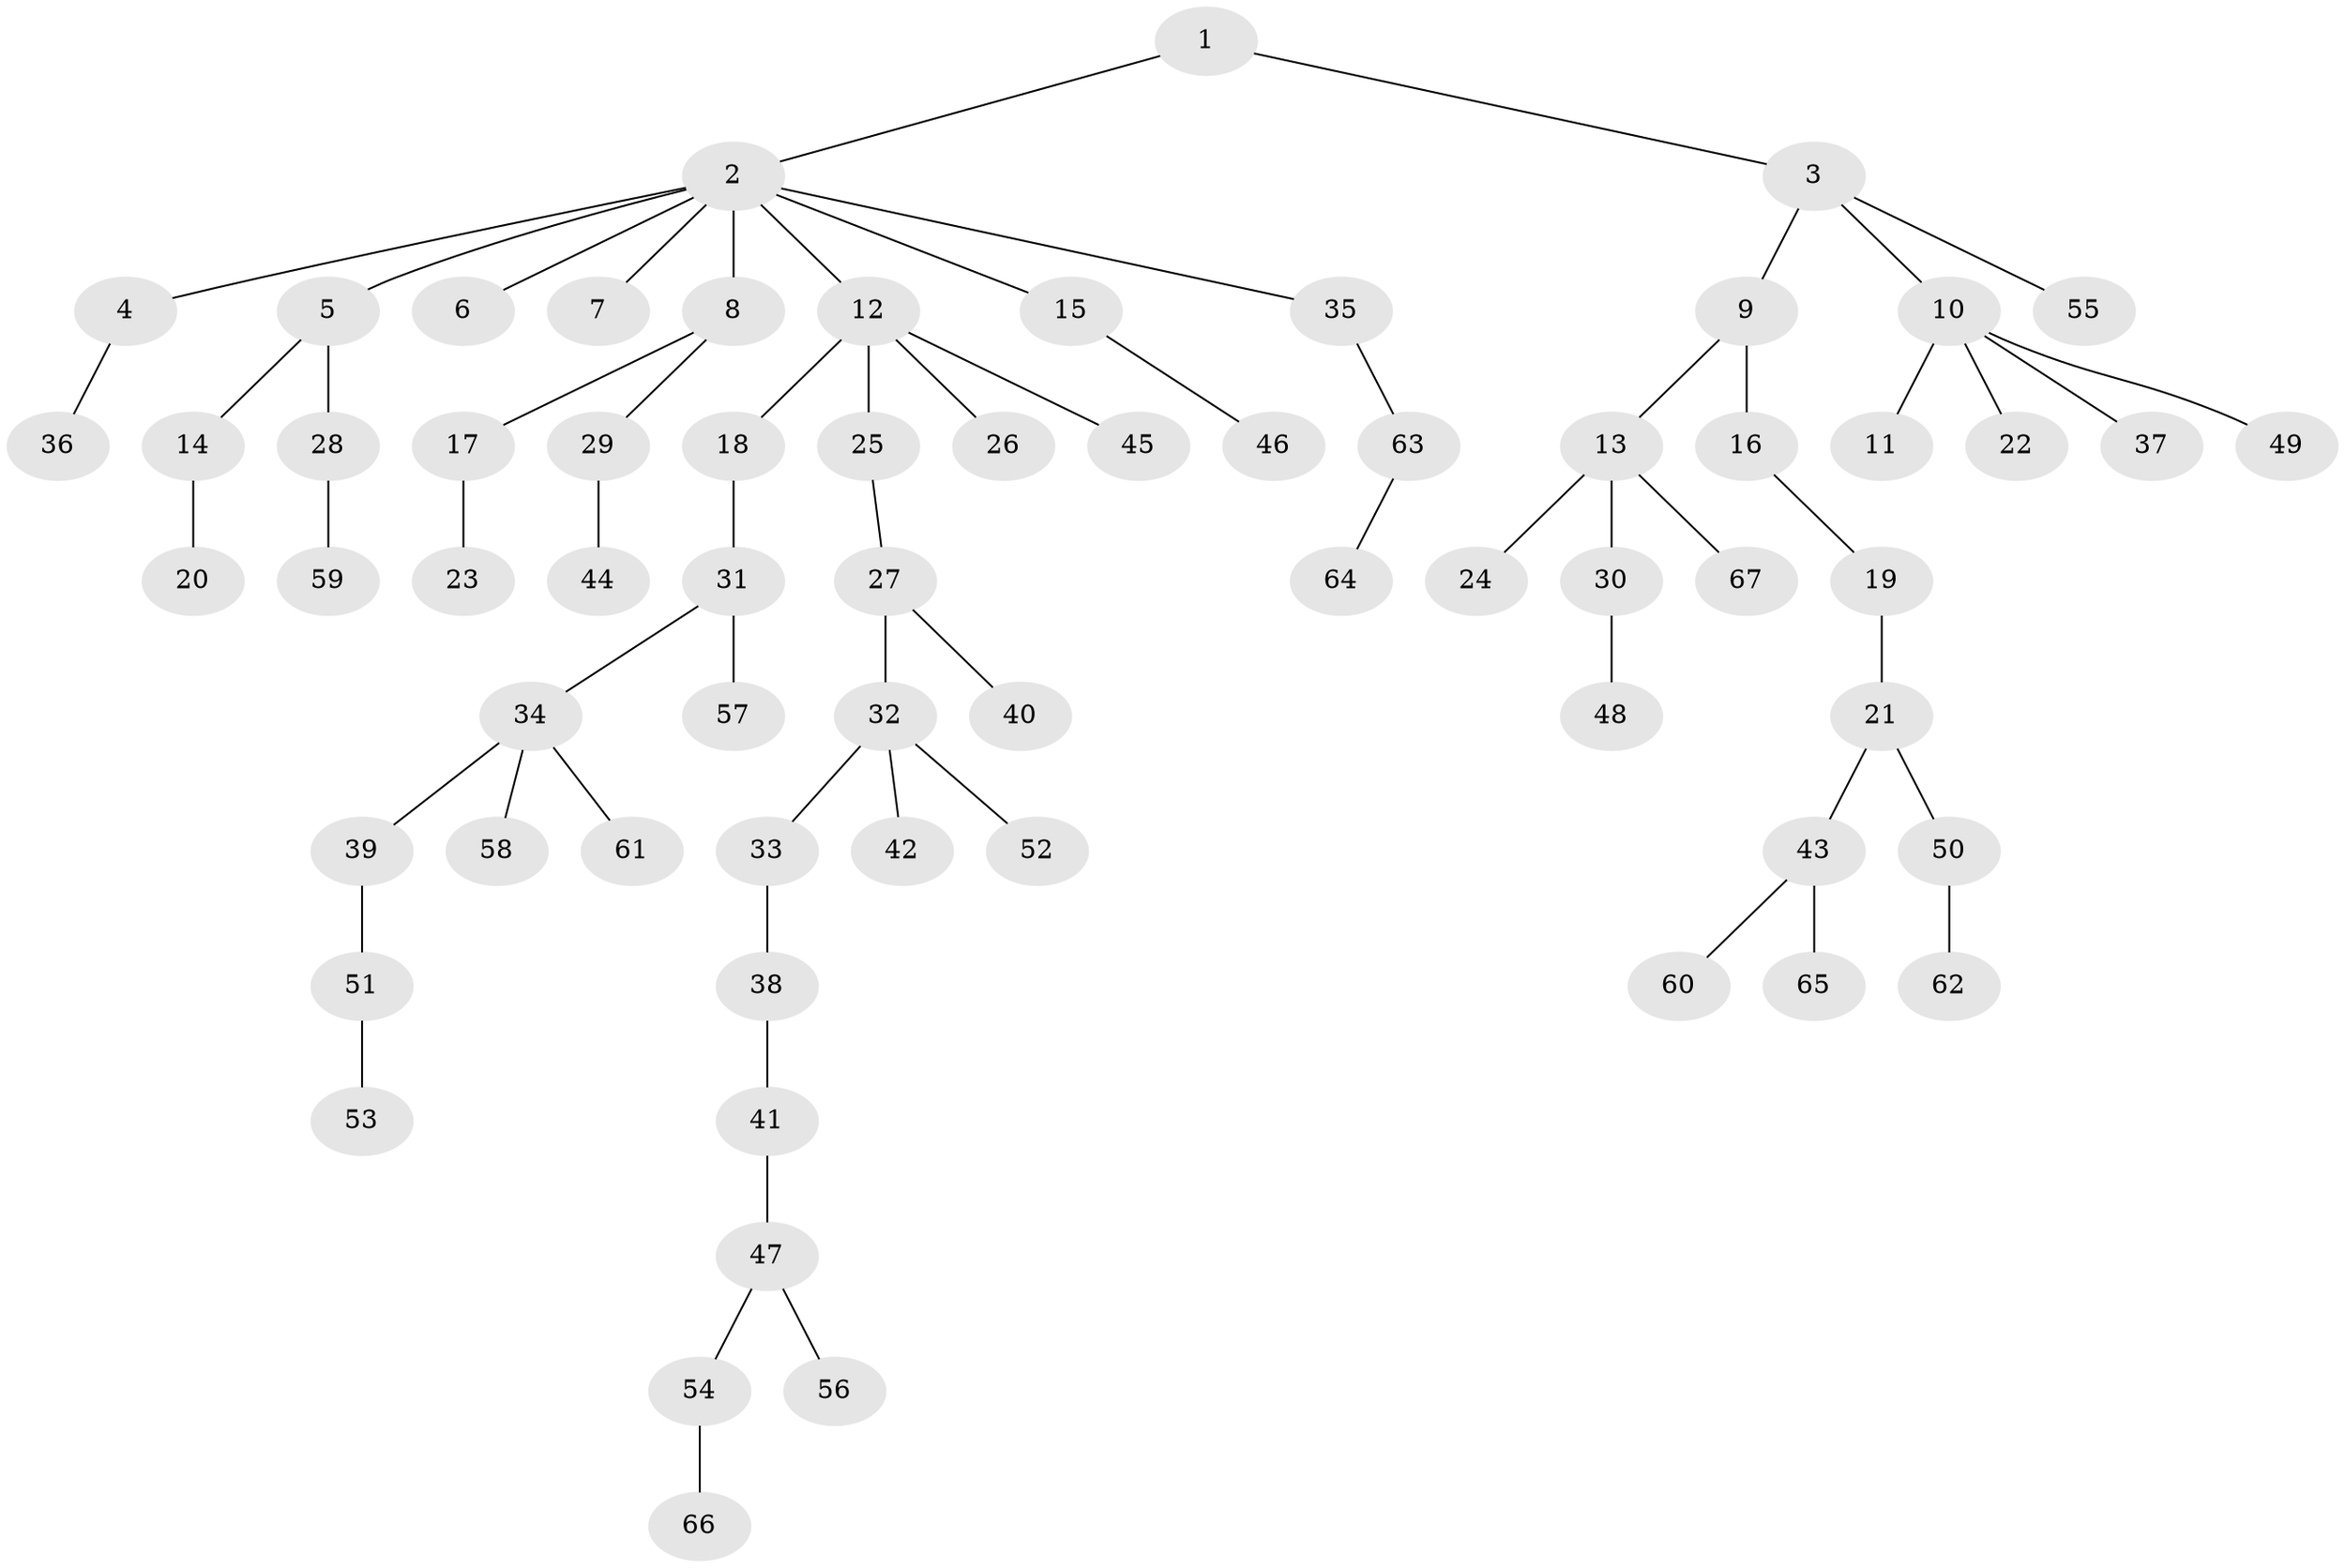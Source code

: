// Generated by graph-tools (version 1.1) at 2025/52/03/09/25 04:52:27]
// undirected, 67 vertices, 66 edges
graph export_dot {
graph [start="1"]
  node [color=gray90,style=filled];
  1;
  2;
  3;
  4;
  5;
  6;
  7;
  8;
  9;
  10;
  11;
  12;
  13;
  14;
  15;
  16;
  17;
  18;
  19;
  20;
  21;
  22;
  23;
  24;
  25;
  26;
  27;
  28;
  29;
  30;
  31;
  32;
  33;
  34;
  35;
  36;
  37;
  38;
  39;
  40;
  41;
  42;
  43;
  44;
  45;
  46;
  47;
  48;
  49;
  50;
  51;
  52;
  53;
  54;
  55;
  56;
  57;
  58;
  59;
  60;
  61;
  62;
  63;
  64;
  65;
  66;
  67;
  1 -- 2;
  1 -- 3;
  2 -- 4;
  2 -- 5;
  2 -- 6;
  2 -- 7;
  2 -- 8;
  2 -- 12;
  2 -- 15;
  2 -- 35;
  3 -- 9;
  3 -- 10;
  3 -- 55;
  4 -- 36;
  5 -- 14;
  5 -- 28;
  8 -- 17;
  8 -- 29;
  9 -- 13;
  9 -- 16;
  10 -- 11;
  10 -- 22;
  10 -- 37;
  10 -- 49;
  12 -- 18;
  12 -- 25;
  12 -- 26;
  12 -- 45;
  13 -- 24;
  13 -- 30;
  13 -- 67;
  14 -- 20;
  15 -- 46;
  16 -- 19;
  17 -- 23;
  18 -- 31;
  19 -- 21;
  21 -- 43;
  21 -- 50;
  25 -- 27;
  27 -- 32;
  27 -- 40;
  28 -- 59;
  29 -- 44;
  30 -- 48;
  31 -- 34;
  31 -- 57;
  32 -- 33;
  32 -- 42;
  32 -- 52;
  33 -- 38;
  34 -- 39;
  34 -- 58;
  34 -- 61;
  35 -- 63;
  38 -- 41;
  39 -- 51;
  41 -- 47;
  43 -- 60;
  43 -- 65;
  47 -- 54;
  47 -- 56;
  50 -- 62;
  51 -- 53;
  54 -- 66;
  63 -- 64;
}
